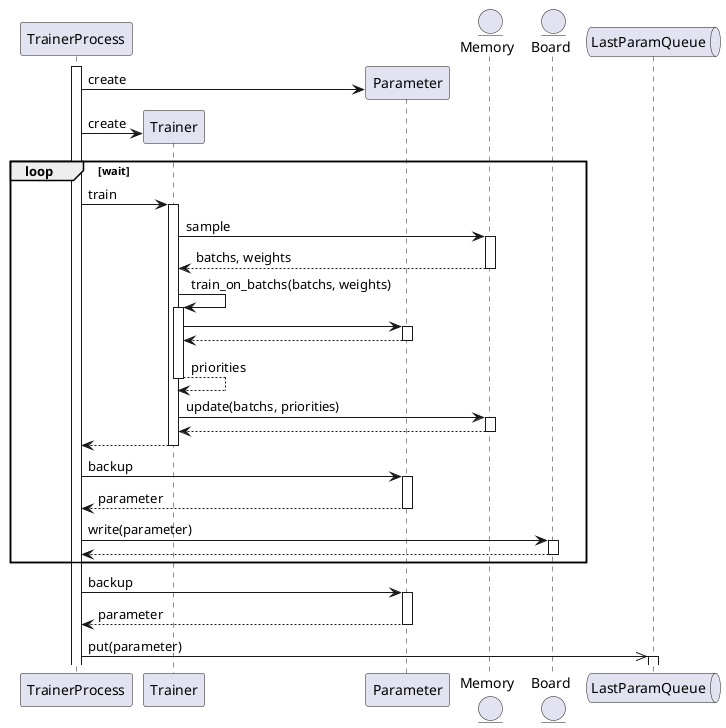 @startuml
autoactivate on

participant TrainerProcess
participant Trainer
participant Parameter
entity Memory
entity Board
queue LastParamQueue


activate TrainerProcess
TrainerProcess -> Parameter ** : create
TrainerProcess -> Trainer ** : create
loop wait

    TrainerProcess -> Trainer: train
        Trainer -> Memory: sample
        return batchs, weights
        Trainer -> Trainer: train_on_batchs(batchs, weights)
            Trainer -> Parameter: 
            return
        return priorities
        Trainer -> Memory: update(batchs, priorities)
        return
    return

    TrainerProcess -> Parameter: backup
    return parameter
    TrainerProcess -> Board: write(parameter)
    return

end

TrainerProcess -> Parameter: backup
return parameter
TrainerProcess ->> LastParamQueue: put(parameter)

@enduml